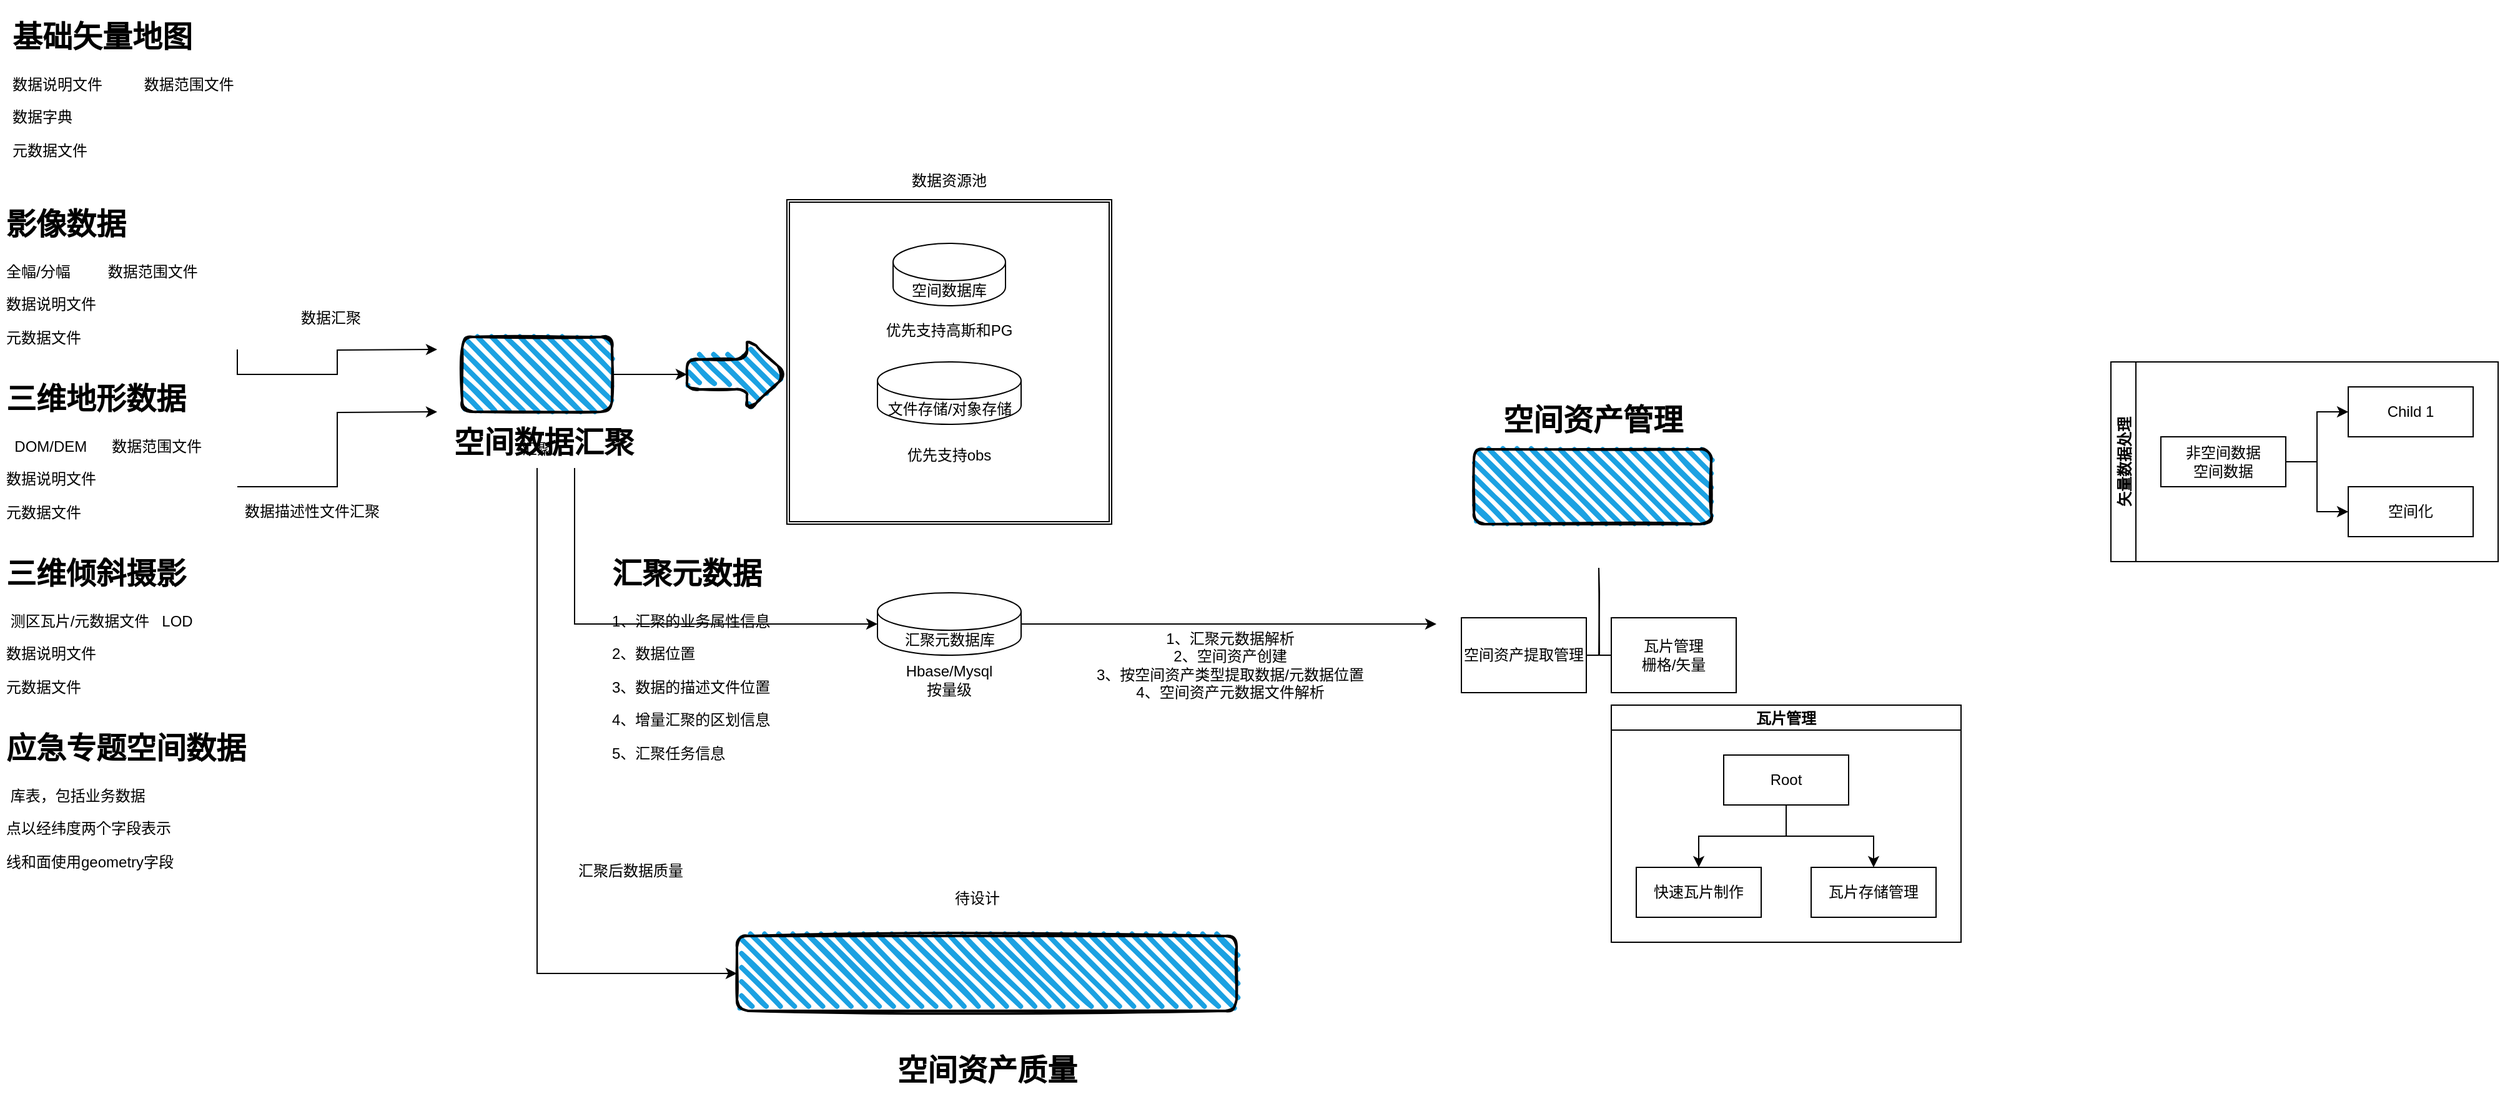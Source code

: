 <mxfile version="17.4.3" type="github">
  <diagram name="Page-1" id="2a216829-ef6e-dabb-86c1-c78162f3ba2b">
    <mxGraphModel dx="1426" dy="-324" grid="1" gridSize="10" guides="1" tooltips="1" connect="1" arrows="1" fold="1" page="1" pageScale="1" pageWidth="850" pageHeight="1100" background="none" math="0" shadow="0">
      <root>
        <mxCell id="0" />
        <mxCell id="1" parent="0" />
        <mxCell id="PqrT7txZ_QQFGgLDtHlx-11" value="" style="shape=ext;double=1;whiteSpace=wrap;html=1;aspect=fixed;" vertex="1" parent="1">
          <mxGeometry x="760" y="2212" width="260" height="260" as="geometry" />
        </mxCell>
        <mxCell id="PqrT7txZ_QQFGgLDtHlx-2" value="空间数据库" style="shape=cylinder3;whiteSpace=wrap;html=1;boundedLbl=1;backgroundOutline=1;size=15;" vertex="1" parent="1">
          <mxGeometry x="845" y="2247" width="90" height="50" as="geometry" />
        </mxCell>
        <mxCell id="PqrT7txZ_QQFGgLDtHlx-3" value="&lt;h1&gt;基础矢量地图&lt;/h1&gt;&lt;p&gt;数据说明文件&amp;nbsp; &amp;nbsp; &amp;nbsp; &amp;nbsp; &amp;nbsp; 数据范围文件&lt;/p&gt;&lt;p&gt;数据字典&lt;/p&gt;&lt;p&gt;元数据文件&lt;/p&gt;&lt;p&gt;&lt;br&gt;&lt;/p&gt;" style="text;html=1;strokeColor=none;fillColor=none;spacing=5;spacingTop=-20;whiteSpace=wrap;overflow=hidden;rounded=0;" vertex="1" parent="1">
          <mxGeometry x="135" y="2062" width="190" height="120" as="geometry" />
        </mxCell>
        <mxCell id="PqrT7txZ_QQFGgLDtHlx-18" style="edgeStyle=orthogonalEdgeStyle;rounded=0;orthogonalLoop=1;jettySize=auto;html=1;exitX=1;exitY=1;exitDx=0;exitDy=0;" edge="1" parent="1" source="PqrT7txZ_QQFGgLDtHlx-4">
          <mxGeometry relative="1" as="geometry">
            <mxPoint x="480" y="2332" as="targetPoint" />
          </mxGeometry>
        </mxCell>
        <mxCell id="PqrT7txZ_QQFGgLDtHlx-4" value="&lt;h1&gt;影像数据&lt;/h1&gt;&lt;p&gt;全幅/分幅&amp;nbsp; &amp;nbsp; &amp;nbsp; &amp;nbsp; &amp;nbsp;数据范围文件&lt;/p&gt;&lt;p&gt;数据说明文件&lt;/p&gt;&lt;p&gt;元数据文件&lt;/p&gt;&lt;p&gt;&lt;br&gt;&lt;/p&gt;" style="text;html=1;strokeColor=none;fillColor=none;spacing=5;spacingTop=-20;whiteSpace=wrap;overflow=hidden;rounded=0;" vertex="1" parent="1">
          <mxGeometry x="130" y="2212" width="190" height="120" as="geometry" />
        </mxCell>
        <mxCell id="PqrT7txZ_QQFGgLDtHlx-19" style="edgeStyle=orthogonalEdgeStyle;rounded=0;orthogonalLoop=1;jettySize=auto;html=1;exitX=1;exitY=0.75;exitDx=0;exitDy=0;" edge="1" parent="1" source="PqrT7txZ_QQFGgLDtHlx-5">
          <mxGeometry relative="1" as="geometry">
            <mxPoint x="480" y="2382" as="targetPoint" />
          </mxGeometry>
        </mxCell>
        <mxCell id="PqrT7txZ_QQFGgLDtHlx-5" value="&lt;h1&gt;三维地形数据&lt;/h1&gt;&lt;p&gt;&amp;nbsp; DOM/DEM&amp;nbsp; &amp;nbsp; &amp;nbsp; 数据范围文件&lt;/p&gt;&lt;p&gt;数据说明文件&lt;/p&gt;&lt;p&gt;元数据文件&lt;/p&gt;&lt;p&gt;&lt;br&gt;&lt;/p&gt;" style="text;html=1;strokeColor=none;fillColor=none;spacing=5;spacingTop=-20;whiteSpace=wrap;overflow=hidden;rounded=0;" vertex="1" parent="1">
          <mxGeometry x="130" y="2352" width="190" height="120" as="geometry" />
        </mxCell>
        <mxCell id="PqrT7txZ_QQFGgLDtHlx-6" value="&lt;h1&gt;三维倾斜摄影&lt;/h1&gt;&lt;p&gt;&amp;nbsp;测区瓦片/元数据文件&amp;nbsp; &amp;nbsp;LOD&lt;/p&gt;&lt;p&gt;数据说明文件&lt;/p&gt;&lt;p&gt;元数据文件&lt;/p&gt;&lt;p&gt;&lt;br&gt;&lt;/p&gt;" style="text;html=1;strokeColor=none;fillColor=none;spacing=5;spacingTop=-20;whiteSpace=wrap;overflow=hidden;rounded=0;" vertex="1" parent="1">
          <mxGeometry x="130" y="2492" width="190" height="120" as="geometry" />
        </mxCell>
        <mxCell id="PqrT7txZ_QQFGgLDtHlx-7" value="&lt;h1&gt;应急专题空间数据&lt;/h1&gt;&lt;p&gt;&amp;nbsp;库表，包括业务数据&lt;/p&gt;&lt;p&gt;点以经纬度两个字段表示&lt;/p&gt;&lt;p&gt;线和面使用geometry字段&lt;/p&gt;&lt;p&gt;&lt;br&gt;&lt;/p&gt;&lt;p&gt;&lt;br&gt;&lt;/p&gt;" style="text;html=1;strokeColor=none;fillColor=none;spacing=5;spacingTop=-20;whiteSpace=wrap;overflow=hidden;rounded=0;" vertex="1" parent="1">
          <mxGeometry x="130" y="2632" width="240" height="120" as="geometry" />
        </mxCell>
        <mxCell id="PqrT7txZ_QQFGgLDtHlx-15" value="" style="edgeStyle=orthogonalEdgeStyle;rounded=0;orthogonalLoop=1;jettySize=auto;html=1;" edge="1" parent="1" source="PqrT7txZ_QQFGgLDtHlx-8" target="PqrT7txZ_QQFGgLDtHlx-14">
          <mxGeometry relative="1" as="geometry" />
        </mxCell>
        <mxCell id="PqrT7txZ_QQFGgLDtHlx-8" value="" style="rounded=1;whiteSpace=wrap;html=1;strokeWidth=2;fillWeight=4;hachureGap=8;hachureAngle=45;fillColor=#1ba1e2;sketch=1;" vertex="1" parent="1">
          <mxGeometry x="500" y="2322" width="120" height="60" as="geometry" />
        </mxCell>
        <mxCell id="PqrT7txZ_QQFGgLDtHlx-20" style="edgeStyle=orthogonalEdgeStyle;rounded=0;orthogonalLoop=1;jettySize=auto;html=1;exitX=0.75;exitY=1;exitDx=0;exitDy=0;entryX=0;entryY=0.5;entryDx=0;entryDy=0;entryPerimeter=0;" edge="1" parent="1" source="PqrT7txZ_QQFGgLDtHlx-9" target="PqrT7txZ_QQFGgLDtHlx-17">
          <mxGeometry relative="1" as="geometry">
            <mxPoint x="770" y="2622" as="targetPoint" />
          </mxGeometry>
        </mxCell>
        <mxCell id="PqrT7txZ_QQFGgLDtHlx-35" style="edgeStyle=orthogonalEdgeStyle;rounded=0;orthogonalLoop=1;jettySize=auto;html=1;exitX=0.5;exitY=1;exitDx=0;exitDy=0;entryX=0;entryY=0.5;entryDx=0;entryDy=0;" edge="1" parent="1" source="PqrT7txZ_QQFGgLDtHlx-9" target="PqrT7txZ_QQFGgLDtHlx-33">
          <mxGeometry relative="1" as="geometry" />
        </mxCell>
        <mxCell id="PqrT7txZ_QQFGgLDtHlx-9" value="汇聚" style="text;html=1;strokeColor=none;fillColor=none;align=center;verticalAlign=middle;whiteSpace=wrap;rounded=0;" vertex="1" parent="1">
          <mxGeometry x="500" y="2397" width="120" height="30" as="geometry" />
        </mxCell>
        <mxCell id="PqrT7txZ_QQFGgLDtHlx-12" value="文件存储/对象存储" style="shape=cylinder3;whiteSpace=wrap;html=1;boundedLbl=1;backgroundOutline=1;size=15;" vertex="1" parent="1">
          <mxGeometry x="832.5" y="2342" width="115" height="50" as="geometry" />
        </mxCell>
        <mxCell id="PqrT7txZ_QQFGgLDtHlx-13" value="数据资源池" style="text;html=1;strokeColor=none;fillColor=none;align=center;verticalAlign=middle;whiteSpace=wrap;rounded=0;" vertex="1" parent="1">
          <mxGeometry x="850" y="2182" width="80" height="30" as="geometry" />
        </mxCell>
        <mxCell id="PqrT7txZ_QQFGgLDtHlx-14" value="" style="shape=singleArrow;whiteSpace=wrap;html=1;arrowWidth=0.4;arrowSize=0.4;fillColor=#1ba1e2;rounded=1;strokeWidth=2;fillWeight=4;hachureGap=8;hachureAngle=45;sketch=1;" vertex="1" parent="1">
          <mxGeometry x="680" y="2322" width="80" height="60" as="geometry" />
        </mxCell>
        <mxCell id="PqrT7txZ_QQFGgLDtHlx-45" style="edgeStyle=orthogonalEdgeStyle;rounded=0;orthogonalLoop=1;jettySize=auto;html=1;exitX=1;exitY=0.5;exitDx=0;exitDy=0;exitPerimeter=0;" edge="1" parent="1" source="PqrT7txZ_QQFGgLDtHlx-17">
          <mxGeometry relative="1" as="geometry">
            <mxPoint x="1280" y="2552" as="targetPoint" />
          </mxGeometry>
        </mxCell>
        <mxCell id="PqrT7txZ_QQFGgLDtHlx-17" value="汇聚元数据库" style="shape=cylinder3;whiteSpace=wrap;html=1;boundedLbl=1;backgroundOutline=1;size=15;" vertex="1" parent="1">
          <mxGeometry x="832.5" y="2527" width="115" height="50" as="geometry" />
        </mxCell>
        <mxCell id="PqrT7txZ_QQFGgLDtHlx-21" value="数据汇聚" style="text;html=1;strokeColor=none;fillColor=none;align=center;verticalAlign=middle;whiteSpace=wrap;rounded=0;" vertex="1" parent="1">
          <mxGeometry x="365" y="2292" width="60" height="30" as="geometry" />
        </mxCell>
        <mxCell id="PqrT7txZ_QQFGgLDtHlx-22" value="数据描述性文件汇聚" style="text;html=1;strokeColor=none;fillColor=none;align=center;verticalAlign=middle;whiteSpace=wrap;rounded=0;" vertex="1" parent="1">
          <mxGeometry x="320" y="2452" width="120" height="20" as="geometry" />
        </mxCell>
        <mxCell id="PqrT7txZ_QQFGgLDtHlx-23" value="&lt;h1&gt;汇聚元数据&lt;/h1&gt;&lt;p&gt;1、汇聚的业务属性信息&lt;/p&gt;&lt;p&gt;2、数据位置&lt;/p&gt;&lt;p&gt;3、数据的描述文件位置&lt;/p&gt;&lt;p&gt;4、增量汇聚的区划信息&lt;/p&gt;&lt;p&gt;5、汇聚任务信息&lt;/p&gt;" style="text;html=1;strokeColor=none;fillColor=none;spacing=5;spacingTop=-20;whiteSpace=wrap;overflow=hidden;rounded=0;" vertex="1" parent="1">
          <mxGeometry x="615" y="2492" width="185" height="170" as="geometry" />
        </mxCell>
        <mxCell id="PqrT7txZ_QQFGgLDtHlx-24" value="Hbase/Mysql&lt;br&gt;按量级" style="text;html=1;strokeColor=none;fillColor=none;align=center;verticalAlign=middle;whiteSpace=wrap;rounded=0;" vertex="1" parent="1">
          <mxGeometry x="850" y="2577" width="80" height="40" as="geometry" />
        </mxCell>
        <mxCell id="PqrT7txZ_QQFGgLDtHlx-25" value="优先支持高斯和PG" style="text;html=1;strokeColor=none;fillColor=none;align=center;verticalAlign=middle;whiteSpace=wrap;rounded=0;" vertex="1" parent="1">
          <mxGeometry x="830" y="2302" width="120" height="30" as="geometry" />
        </mxCell>
        <mxCell id="PqrT7txZ_QQFGgLDtHlx-26" value="优先支持obs" style="text;html=1;strokeColor=none;fillColor=none;align=center;verticalAlign=middle;whiteSpace=wrap;rounded=0;" vertex="1" parent="1">
          <mxGeometry x="850" y="2402" width="80" height="30" as="geometry" />
        </mxCell>
        <mxCell id="PqrT7txZ_QQFGgLDtHlx-27" value="矢量数据处理" style="swimlane;startSize=20;horizontal=0;childLayout=treeLayout;horizontalTree=1;resizable=0;containerType=tree;" vertex="1" parent="1">
          <mxGeometry x="1820" y="2342" width="310" height="160" as="geometry" />
        </mxCell>
        <mxCell id="PqrT7txZ_QQFGgLDtHlx-28" value="非空间数据&lt;br&gt;空间数据" style="whiteSpace=wrap;html=1;" vertex="1" parent="PqrT7txZ_QQFGgLDtHlx-27">
          <mxGeometry x="40" y="60" width="100" height="40" as="geometry" />
        </mxCell>
        <mxCell id="PqrT7txZ_QQFGgLDtHlx-29" value="Child 1" style="whiteSpace=wrap;html=1;" vertex="1" parent="PqrT7txZ_QQFGgLDtHlx-27">
          <mxGeometry x="190" y="20" width="100" height="40" as="geometry" />
        </mxCell>
        <mxCell id="PqrT7txZ_QQFGgLDtHlx-30" value="" style="edgeStyle=elbowEdgeStyle;elbow=horizontal;html=1;rounded=0;" edge="1" parent="PqrT7txZ_QQFGgLDtHlx-27" source="PqrT7txZ_QQFGgLDtHlx-28" target="PqrT7txZ_QQFGgLDtHlx-29">
          <mxGeometry relative="1" as="geometry" />
        </mxCell>
        <mxCell id="PqrT7txZ_QQFGgLDtHlx-31" value="空间化" style="whiteSpace=wrap;html=1;" vertex="1" parent="PqrT7txZ_QQFGgLDtHlx-27">
          <mxGeometry x="190" y="100" width="100" height="40" as="geometry" />
        </mxCell>
        <mxCell id="PqrT7txZ_QQFGgLDtHlx-32" value="" style="edgeStyle=elbowEdgeStyle;elbow=horizontal;html=1;rounded=0;" edge="1" parent="PqrT7txZ_QQFGgLDtHlx-27" source="PqrT7txZ_QQFGgLDtHlx-28" target="PqrT7txZ_QQFGgLDtHlx-31">
          <mxGeometry relative="1" as="geometry" />
        </mxCell>
        <mxCell id="PqrT7txZ_QQFGgLDtHlx-33" value="" style="rounded=1;whiteSpace=wrap;html=1;strokeWidth=2;fillWeight=4;hachureGap=8;hachureAngle=45;fillColor=#1ba1e2;sketch=1;" vertex="1" parent="1">
          <mxGeometry x="720" y="2802" width="400" height="60" as="geometry" />
        </mxCell>
        <mxCell id="PqrT7txZ_QQFGgLDtHlx-34" value="待设计" style="text;html=1;strokeColor=none;fillColor=none;align=center;verticalAlign=middle;whiteSpace=wrap;rounded=0;" vertex="1" parent="1">
          <mxGeometry x="855" y="2752" width="115" height="40" as="geometry" />
        </mxCell>
        <mxCell id="PqrT7txZ_QQFGgLDtHlx-36" value="汇聚后数据质量" style="text;html=1;strokeColor=none;fillColor=none;align=center;verticalAlign=middle;whiteSpace=wrap;rounded=0;" vertex="1" parent="1">
          <mxGeometry x="580" y="2735" width="110" height="30" as="geometry" />
        </mxCell>
        <mxCell id="PqrT7txZ_QQFGgLDtHlx-37" value="空间资产质量" style="text;strokeColor=none;fillColor=none;html=1;fontSize=24;fontStyle=1;verticalAlign=middle;align=center;" vertex="1" parent="1">
          <mxGeometry x="870" y="2890" width="100" height="40" as="geometry" />
        </mxCell>
        <mxCell id="PqrT7txZ_QQFGgLDtHlx-38" value="空间数据汇聚" style="text;strokeColor=none;fillColor=none;html=1;fontSize=24;fontStyle=1;verticalAlign=middle;align=center;" vertex="1" parent="1">
          <mxGeometry x="515" y="2387" width="100" height="40" as="geometry" />
        </mxCell>
        <mxCell id="PqrT7txZ_QQFGgLDtHlx-39" value="" style="rounded=1;whiteSpace=wrap;html=1;strokeWidth=2;fillWeight=4;hachureGap=8;hachureAngle=45;fillColor=#1ba1e2;sketch=1;" vertex="1" parent="1">
          <mxGeometry x="1310" y="2412" width="190" height="60" as="geometry" />
        </mxCell>
        <mxCell id="PqrT7txZ_QQFGgLDtHlx-40" value="空间资产管理" style="text;strokeColor=none;fillColor=none;html=1;fontSize=24;fontStyle=1;verticalAlign=middle;align=center;" vertex="1" parent="1">
          <mxGeometry x="1355" y="2369" width="100" height="40" as="geometry" />
        </mxCell>
        <mxCell id="PqrT7txZ_QQFGgLDtHlx-41" value="" style="edgeStyle=orthogonalEdgeStyle;startArrow=none;endArrow=none;rounded=0;targetPortConstraint=eastwest;sourcePortConstraint=northsouth;" edge="1" target="PqrT7txZ_QQFGgLDtHlx-43" parent="1">
          <mxGeometry relative="1" as="geometry">
            <mxPoint x="1410" y="2507" as="sourcePoint" />
          </mxGeometry>
        </mxCell>
        <mxCell id="PqrT7txZ_QQFGgLDtHlx-42" value="" style="edgeStyle=orthogonalEdgeStyle;startArrow=none;endArrow=none;rounded=0;targetPortConstraint=eastwest;sourcePortConstraint=northsouth;" edge="1" target="PqrT7txZ_QQFGgLDtHlx-44" parent="1">
          <mxGeometry relative="1" as="geometry">
            <mxPoint x="1410" y="2507" as="sourcePoint" />
          </mxGeometry>
        </mxCell>
        <mxCell id="PqrT7txZ_QQFGgLDtHlx-43" value="空间资产提取管理" style="whiteSpace=wrap;html=1;align=center;verticalAlign=middle;treeFolding=1;treeMoving=1;" vertex="1" parent="1">
          <mxGeometry x="1300" y="2547" width="100" height="60" as="geometry" />
        </mxCell>
        <mxCell id="PqrT7txZ_QQFGgLDtHlx-44" value="瓦片管理&lt;br&gt;栅格/矢量" style="whiteSpace=wrap;html=1;align=center;verticalAlign=middle;treeFolding=1;treeMoving=1;" vertex="1" parent="1">
          <mxGeometry x="1420" y="2547" width="100" height="60" as="geometry" />
        </mxCell>
        <mxCell id="PqrT7txZ_QQFGgLDtHlx-46" value="1、汇聚元数据解析&lt;br&gt;2、空间资产创建&lt;br&gt;3、按空间资产类型提取数据/元数据位置&lt;br&gt;4、空间资产元数据文件解析" style="text;html=1;strokeColor=none;fillColor=none;align=center;verticalAlign=middle;whiteSpace=wrap;rounded=0;" vertex="1" parent="1">
          <mxGeometry x="980" y="2553.5" width="270" height="63.5" as="geometry" />
        </mxCell>
        <mxCell id="PqrT7txZ_QQFGgLDtHlx-47" value="瓦片管理" style="swimlane;startSize=20;horizontal=1;childLayout=treeLayout;horizontalTree=0;resizable=0;containerType=tree;" vertex="1" parent="1">
          <mxGeometry x="1420" y="2617" width="280" height="190" as="geometry" />
        </mxCell>
        <mxCell id="PqrT7txZ_QQFGgLDtHlx-48" value="Root" style="whiteSpace=wrap;html=1;" vertex="1" parent="PqrT7txZ_QQFGgLDtHlx-47">
          <mxGeometry x="90" y="40" width="100" height="40" as="geometry" />
        </mxCell>
        <mxCell id="PqrT7txZ_QQFGgLDtHlx-49" value="快速瓦片制作" style="whiteSpace=wrap;html=1;" vertex="1" parent="PqrT7txZ_QQFGgLDtHlx-47">
          <mxGeometry x="20" y="130" width="100" height="40" as="geometry" />
        </mxCell>
        <mxCell id="PqrT7txZ_QQFGgLDtHlx-50" value="" style="edgeStyle=elbowEdgeStyle;elbow=vertical;html=1;rounded=0;" edge="1" parent="PqrT7txZ_QQFGgLDtHlx-47" source="PqrT7txZ_QQFGgLDtHlx-48" target="PqrT7txZ_QQFGgLDtHlx-49">
          <mxGeometry relative="1" as="geometry" />
        </mxCell>
        <mxCell id="PqrT7txZ_QQFGgLDtHlx-51" value="瓦片存储管理" style="whiteSpace=wrap;html=1;" vertex="1" parent="PqrT7txZ_QQFGgLDtHlx-47">
          <mxGeometry x="160" y="130" width="100" height="40" as="geometry" />
        </mxCell>
        <mxCell id="PqrT7txZ_QQFGgLDtHlx-52" value="" style="edgeStyle=elbowEdgeStyle;elbow=vertical;html=1;rounded=0;" edge="1" parent="PqrT7txZ_QQFGgLDtHlx-47" source="PqrT7txZ_QQFGgLDtHlx-48" target="PqrT7txZ_QQFGgLDtHlx-51">
          <mxGeometry relative="1" as="geometry" />
        </mxCell>
      </root>
    </mxGraphModel>
  </diagram>
</mxfile>
